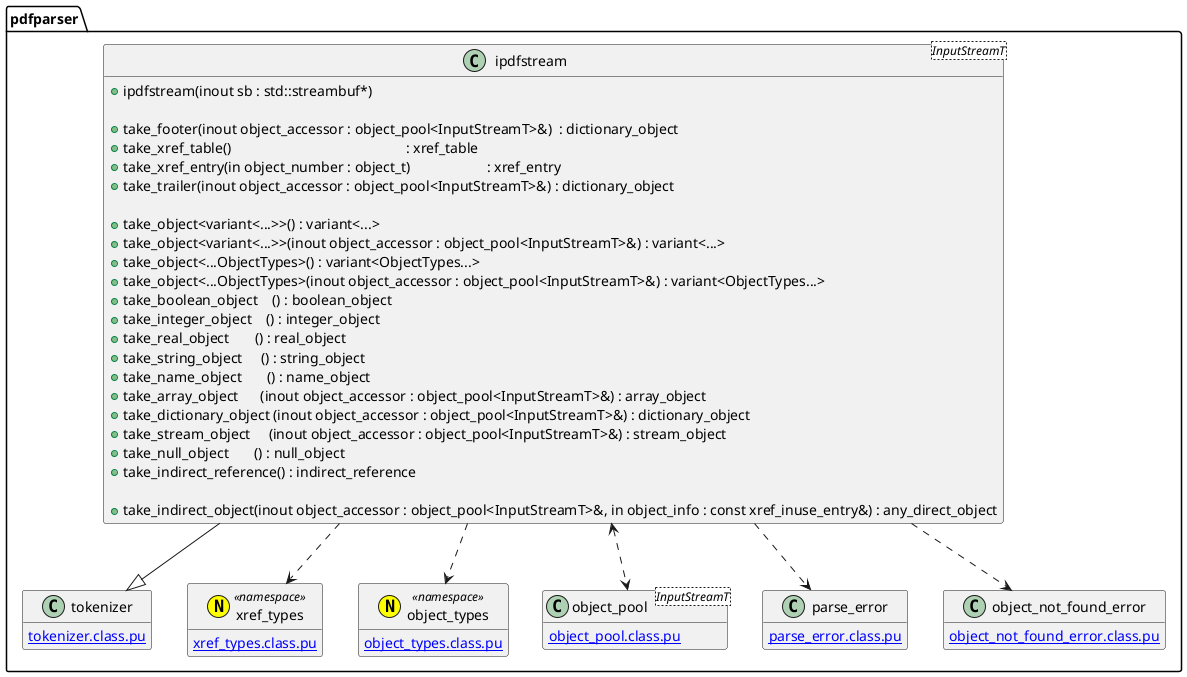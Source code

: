 @startuml ipdfstream
hide empty members
namespace pdfparser {
class ipdfstream<InputStreamT> {
	+ipdfstream(inout sb : std::streambuf*)

	+take_footer(inout object_accessor : object_pool<InputStreamT>&)  : dictionary_object
	+take_xref_table()                                                : xref_table
	+take_xref_entry(in object_number : object_t)                     : xref_entry
	+take_trailer(inout object_accessor : object_pool<InputStreamT>&) : dictionary_object

	+take_object<variant<...>>() : variant<...>
	+take_object<variant<...>>(inout object_accessor : object_pool<InputStreamT>&) : variant<...>
	+take_object<...ObjectTypes>() : variant<ObjectTypes...>
	+take_object<...ObjectTypes>(inout object_accessor : object_pool<InputStreamT>&) : variant<ObjectTypes...>
	+take_boolean_object    () : boolean_object
	+take_integer_object    () : integer_object
	+take_real_object       () : real_object
	+take_string_object     () : string_object
	+take_name_object       () : name_object
	+take_array_object      (inout object_accessor : object_pool<InputStreamT>&) : array_object
	+take_dictionary_object (inout object_accessor : object_pool<InputStreamT>&) : dictionary_object
	+take_stream_object     (inout object_accessor : object_pool<InputStreamT>&) : stream_object
	+take_null_object       () : null_object
	+take_indirect_reference() : indirect_reference

	+take_indirect_object(inout object_accessor : object_pool<InputStreamT>&, in object_info : const xref_inuse_entry&) : any_direct_object
}
ipdfstream --|> tokenizer
ipdfstream ..> xref_types
ipdfstream ..> object_types
ipdfstream <..> object_pool
ipdfstream ..> parse_error
ipdfstream ..> object_not_found_error

class tokenizer {
	[[tokenizer.class.pu]]
}
annotation xref_types <<(N, yellow) namespace>> {
	[[xref_types.class.pu]]
}
annotation object_types <<(N, yellow) namespace>> {
	[[object_types.class.pu]]
}
class object_pool<InputStreamT> {
	[[object_pool.class.pu]]
}
class parse_error {
	[[parse_error.class.pu]]
}
class object_not_found_error {
	[[object_not_found_error.class.pu]]
}
}
@enduml
